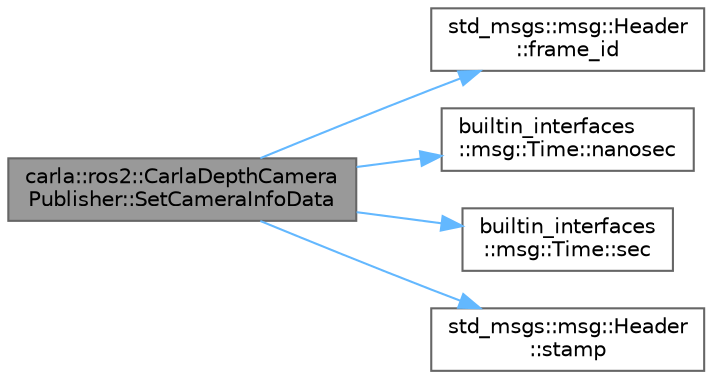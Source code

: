 digraph "carla::ros2::CarlaDepthCameraPublisher::SetCameraInfoData"
{
 // INTERACTIVE_SVG=YES
 // LATEX_PDF_SIZE
  bgcolor="transparent";
  edge [fontname=Helvetica,fontsize=10,labelfontname=Helvetica,labelfontsize=10];
  node [fontname=Helvetica,fontsize=10,shape=box,height=0.2,width=0.4];
  rankdir="LR";
  Node1 [id="Node000001",label="carla::ros2::CarlaDepthCamera\lPublisher::SetCameraInfoData",height=0.2,width=0.4,color="gray40", fillcolor="grey60", style="filled", fontcolor="black",tooltip=" "];
  Node1 -> Node2 [id="edge1_Node000001_Node000002",color="steelblue1",style="solid",tooltip=" "];
  Node2 [id="Node000002",label="std_msgs::msg::Header\l::frame_id",height=0.2,width=0.4,color="grey40", fillcolor="white", style="filled",URL="$d8/d15/classstd__msgs_1_1msg_1_1Header.html#a9bd973b4690fefb807fb231f496831d4",tooltip="This function copies the value in member frame_id"];
  Node1 -> Node3 [id="edge2_Node000001_Node000003",color="steelblue1",style="solid",tooltip=" "];
  Node3 [id="Node000003",label="builtin_interfaces\l::msg::Time::nanosec",height=0.2,width=0.4,color="grey40", fillcolor="white", style="filled",URL="$da/d39/classbuiltin__interfaces_1_1msg_1_1Time.html#aa198ef63c135b5c7856d7f917dee4ba4",tooltip="This function sets a value in member nanosec"];
  Node1 -> Node4 [id="edge3_Node000001_Node000004",color="steelblue1",style="solid",tooltip=" "];
  Node4 [id="Node000004",label="builtin_interfaces\l::msg::Time::sec",height=0.2,width=0.4,color="grey40", fillcolor="white", style="filled",URL="$da/d39/classbuiltin__interfaces_1_1msg_1_1Time.html#af90f1d1163f805c9e8af9546399d75b2",tooltip="This function sets a value in member sec"];
  Node1 -> Node5 [id="edge4_Node000001_Node000005",color="steelblue1",style="solid",tooltip=" "];
  Node5 [id="Node000005",label="std_msgs::msg::Header\l::stamp",height=0.2,width=0.4,color="grey40", fillcolor="white", style="filled",URL="$d8/d15/classstd__msgs_1_1msg_1_1Header.html#a2ac0c277be6d5edc09d17126767290c9",tooltip="This function copies the value in member stamp"];
}
